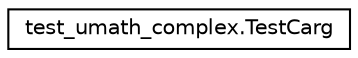 digraph "Graphical Class Hierarchy"
{
 // LATEX_PDF_SIZE
  edge [fontname="Helvetica",fontsize="10",labelfontname="Helvetica",labelfontsize="10"];
  node [fontname="Helvetica",fontsize="10",shape=record];
  rankdir="LR";
  Node0 [label="test_umath_complex.TestCarg",height=0.2,width=0.4,color="black", fillcolor="white", style="filled",URL="$classtest__umath__complex_1_1TestCarg.html",tooltip=" "];
}
